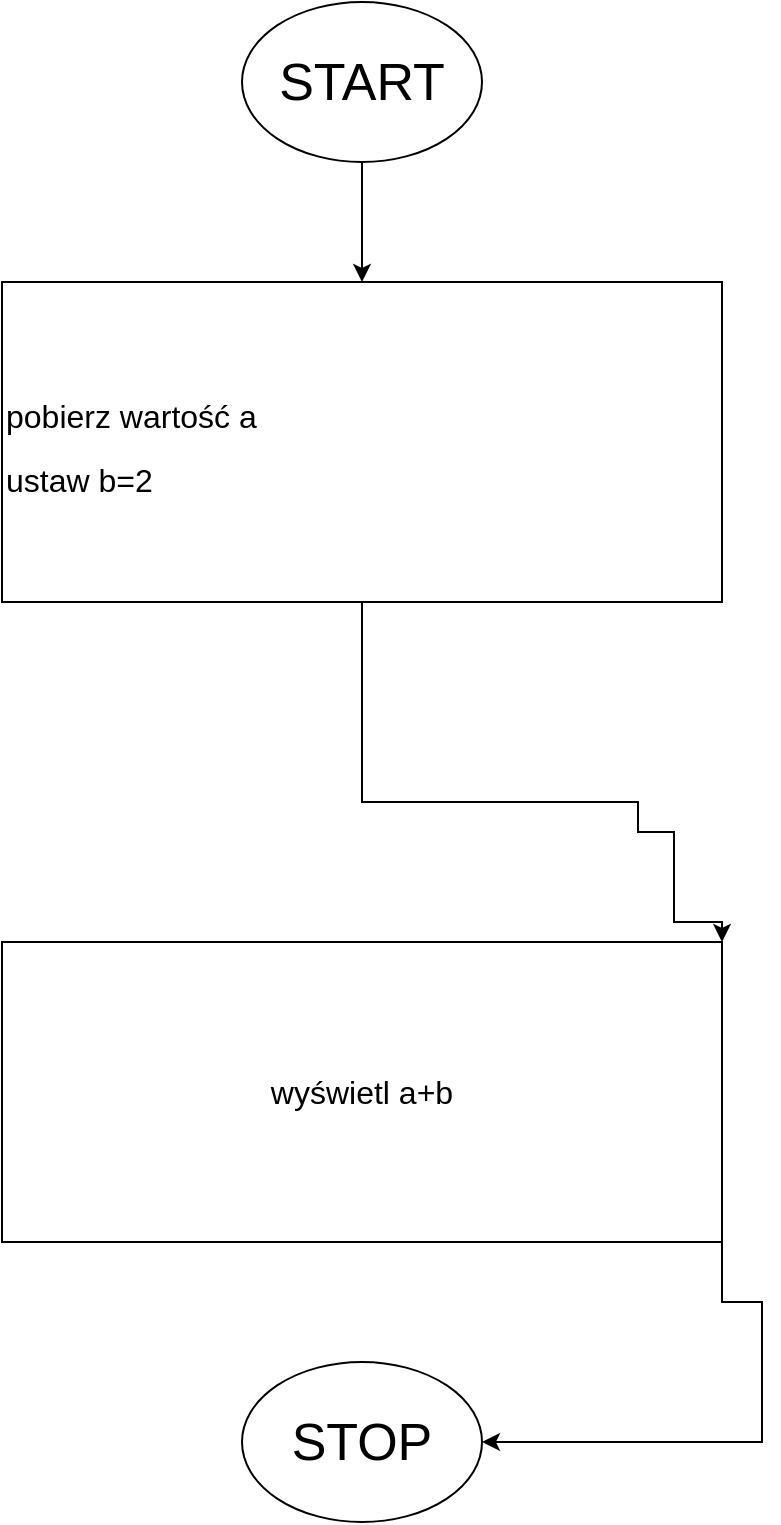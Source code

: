 <mxfile version="20.8.20" type="github">
  <diagram id="C5RBs43oDa-KdzZeNtuy" name="Page-1">
    <mxGraphModel dx="1434" dy="782" grid="1" gridSize="10" guides="1" tooltips="1" connect="1" arrows="1" fold="1" page="1" pageScale="1" pageWidth="827" pageHeight="1169" math="0" shadow="0">
      <root>
        <mxCell id="WIyWlLk6GJQsqaUBKTNV-0" />
        <mxCell id="WIyWlLk6GJQsqaUBKTNV-1" parent="WIyWlLk6GJQsqaUBKTNV-0" />
        <mxCell id="NnRDN89FGzUyoQnErbEG-4" style="edgeStyle=orthogonalEdgeStyle;rounded=0;orthogonalLoop=1;jettySize=auto;html=1;exitX=0.5;exitY=1;exitDx=0;exitDy=0;entryX=0.5;entryY=0;entryDx=0;entryDy=0;fontSize=16;" edge="1" parent="WIyWlLk6GJQsqaUBKTNV-1" source="NnRDN89FGzUyoQnErbEG-0" target="NnRDN89FGzUyoQnErbEG-2">
          <mxGeometry relative="1" as="geometry" />
        </mxCell>
        <mxCell id="NnRDN89FGzUyoQnErbEG-0" value="&lt;font style=&quot;font-size: 26px;&quot;&gt;START&lt;/font&gt;" style="ellipse;whiteSpace=wrap;html=1;" vertex="1" parent="WIyWlLk6GJQsqaUBKTNV-1">
          <mxGeometry x="354" y="10" width="120" height="80" as="geometry" />
        </mxCell>
        <mxCell id="NnRDN89FGzUyoQnErbEG-1" value="STOP" style="ellipse;whiteSpace=wrap;html=1;fontSize=26;" vertex="1" parent="WIyWlLk6GJQsqaUBKTNV-1">
          <mxGeometry x="354" y="690" width="120" height="80" as="geometry" />
        </mxCell>
        <mxCell id="NnRDN89FGzUyoQnErbEG-5" style="edgeStyle=orthogonalEdgeStyle;rounded=0;orthogonalLoop=1;jettySize=auto;html=1;exitX=0.5;exitY=1;exitDx=0;exitDy=0;fontSize=16;entryX=1;entryY=0;entryDx=0;entryDy=0;" edge="1" parent="WIyWlLk6GJQsqaUBKTNV-1" source="NnRDN89FGzUyoQnErbEG-2" target="NnRDN89FGzUyoQnErbEG-3">
          <mxGeometry relative="1" as="geometry">
            <mxPoint x="560" y="390" as="targetPoint" />
            <Array as="points">
              <mxPoint x="414" y="410" />
              <mxPoint x="552" y="410" />
              <mxPoint x="552" y="425" />
              <mxPoint x="570" y="425" />
              <mxPoint x="570" y="470" />
            </Array>
          </mxGeometry>
        </mxCell>
        <mxCell id="NnRDN89FGzUyoQnErbEG-2" value="&lt;div align=&quot;left&quot;&gt;&lt;font style=&quot;font-size: 16px;&quot;&gt;pobierz wartość a&lt;/font&gt;&lt;/div&gt;&lt;div align=&quot;left&quot;&gt;&lt;font style=&quot;font-size: 16px;&quot;&gt;ustaw b=2&lt;br&gt;&lt;/font&gt;&lt;/div&gt;" style="rounded=0;whiteSpace=wrap;html=1;fontSize=26;align=left;" vertex="1" parent="WIyWlLk6GJQsqaUBKTNV-1">
          <mxGeometry x="234" y="150" width="360" height="160" as="geometry" />
        </mxCell>
        <mxCell id="NnRDN89FGzUyoQnErbEG-6" style="edgeStyle=orthogonalEdgeStyle;rounded=0;orthogonalLoop=1;jettySize=auto;html=1;exitX=1;exitY=1;exitDx=0;exitDy=0;entryX=1;entryY=0.5;entryDx=0;entryDy=0;fontSize=16;" edge="1" parent="WIyWlLk6GJQsqaUBKTNV-1" source="NnRDN89FGzUyoQnErbEG-3" target="NnRDN89FGzUyoQnErbEG-1">
          <mxGeometry relative="1" as="geometry" />
        </mxCell>
        <mxCell id="NnRDN89FGzUyoQnErbEG-3" value="wyświetl a+b" style="rounded=0;whiteSpace=wrap;html=1;fontSize=16;" vertex="1" parent="WIyWlLk6GJQsqaUBKTNV-1">
          <mxGeometry x="234" y="480" width="360" height="150" as="geometry" />
        </mxCell>
      </root>
    </mxGraphModel>
  </diagram>
</mxfile>
